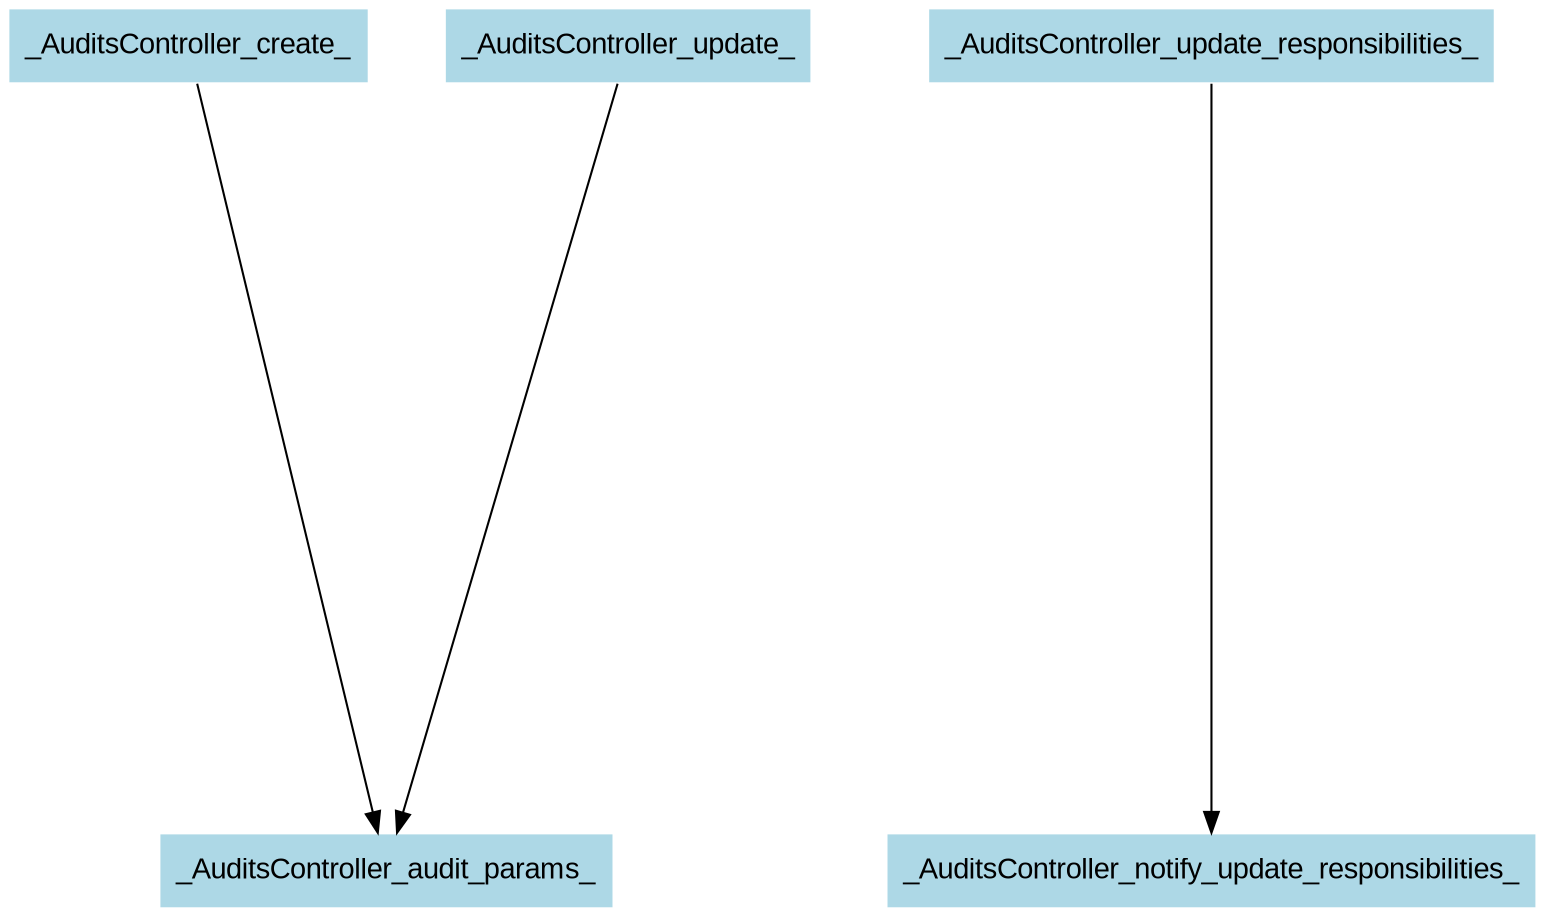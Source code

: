 digraph CallGraph {
ranksep=5;
nodesep=0.5;
node [fontname=Arial];
edge [fontname=Arial];
_AuditsController_create_ -> _AuditsController_audit_params_;
_AuditsController_create_ [shape=box, style=filled, fillcolor=lightblue  , color=white];
_AuditsController_audit_params_ [shape=box, style=filled, fillcolor=lightblue  , color=white];
_AuditsController_update_ -> _AuditsController_audit_params_;
_AuditsController_update_ [shape=box, style=filled, fillcolor=lightblue  , color=white];
_AuditsController_update_responsibilities_ -> _AuditsController_notify_update_responsibilities_;
_AuditsController_update_responsibilities_ [shape=box, style=filled, fillcolor=lightblue  , color=white];
_AuditsController_notify_update_responsibilities_ [shape=box, style=filled, fillcolor=lightblue  , color=white];
}
